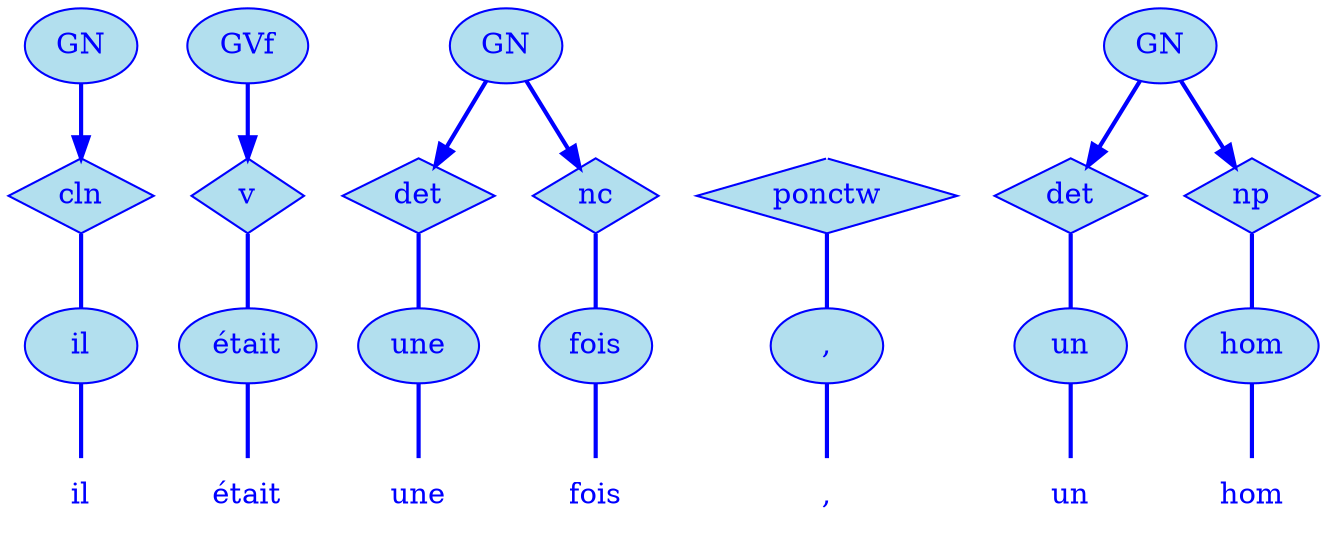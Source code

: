 digraph g {
	graph [bb="0,0,547,252"];
	node [label="\N"];
	graph [_draw_="c 5 -white C 5 -white P 4 0 0 0 252 547 252 547 0 ",
		xdotversion="1.2"];
	"mc1s1_t1#token84" [label=il, shape=plaintext, fillcolor=lightblue2, fontcolor=blue, pos="27,18", width="0.75", height="0.50", _ldraw_="F 14.000000 11 -Times-Roman c 4 -blue T 27 13 0 8 2 -il "];
	"mc1s1_W1#wordmc1s1_t1#token" [label=il, shape=ellipse, fillcolor=lightblue2, fontcolor=blue, pos="27,90", width="0.75", height="0.50", color=blue, style=filled, _draw_="S 6 -filled c 4 -blue C 10 -lightblue2 E 27 90 27 18 ", _ldraw_="F 14.000000 11 -Times-Roman c 4 -blue T 27 85 0 8 2 -il "];
	"mc1s1_P1L1#pos" [label=cln, shape=diamond, fillcolor=lightblue2, fontcolor=blue, pos="27,162", width="0.75", height="0.50", color=blue, style=filled, _draw_="S 6 -filled c 4 -blue C 10 -lightblue2 P 4 27 180 0 162 27 144 54 162 ", _ldraw_="F 14.000000 11 -Times-Roman c 4 -blue T 27 157 0 20 3 -cln "];
	"mc1s1_chk0#chunk" [label=GN, fillcolor=lightblue2, fontcolor=blue, pos="27,234", width="0.75", height="0.50", color=blue, style=filled, arrowhead=doubleoctagon, _draw_="S 6 -filled c 4 -blue C 10 -lightblue2 E 27 234 27 18 ", _ldraw_="F 14.000000 11 -Times-Roman c 4 -blue T 27 229 0 22 2 -GN "];
	"mc1s1_t3#token87" [label=était, shape=plaintext, fillcolor=lightblue2, fontcolor=blue, pos="105,18", width="0.75", height="0.50", _ldraw_="F 14.000000 11 -Times-Roman c 4 -blue T 105 13 0 32 6 -était "];
	"mc1s1_W2#wordmc1s1_t3#token" [label=était, shape=ellipse, fillcolor=lightblue2, fontcolor=blue, pos="105,90", width="0.92", height="0.50", color=blue, style=filled, _draw_="S 6 -filled c 4 -blue C 10 -lightblue2 E 105 90 33 18 ", _ldraw_="F 14.000000 11 -Times-Roman c 4 -blue T 105 85 0 32 6 -était "];
	"mc1s1_P2L1#pos" [label=v, shape=diamond, fillcolor=lightblue2, fontcolor=blue, pos="105,162", width="0.75", height="0.50", color=blue, style=filled, _draw_="S 6 -filled c 4 -blue C 10 -lightblue2 P 4 105 180 78 162 105 144 132 162 ", _ldraw_="F 14.000000 11 -Times-Roman c 4 -blue T 105 157 0 8 1 -v "];
	"mc1s1_chk7#chunk" [label=GVf, fillcolor=lightblue2, fontcolor=blue, pos="105,234", width="0.81", height="0.50", color=blue, style=filled, arrowhead=doubleoctagon, _draw_="S 6 -filled c 4 -blue C 10 -lightblue2 E 105 234 29 18 ", _ldraw_="F 14.000000 11 -Times-Roman c 4 -blue T 105 229 0 26 3 -GVf "];
	"mc1s1_t5#token78" [label=une, shape=plaintext, fillcolor=lightblue2, fontcolor=blue, pos="185,18", width="0.75", height="0.50", _ldraw_="F 14.000000 11 -Times-Roman c 4 -blue T 185 13 0 26 3 -une "];
	"mc1s1_W3#wordmc1s1_t5#token" [label=une, shape=ellipse, fillcolor=lightblue2, fontcolor=blue, pos="185,90", width="0.81", height="0.50", color=blue, style=filled, _draw_="S 6 -filled c 4 -blue C 10 -lightblue2 E 185 90 29 18 ", _ldraw_="F 14.000000 11 -Times-Roman c 4 -blue T 185 85 0 26 3 -une "];
	"mc1s1_P4L1#pos" [label=det, shape=diamond, fillcolor=lightblue2, fontcolor=blue, pos="185,162", width="0.75", height="0.50", color=blue, style=filled, _draw_="S 6 -filled c 4 -blue C 10 -lightblue2 P 4 185 180 158 162 185 144 212 162 ", _ldraw_="F 14.000000 11 -Times-Roman c 4 -blue T 185 157 0 23 3 -det "];
	"mc1s1_t7#token16" [label=fois, shape=plaintext, fillcolor=lightblue2, fontcolor=blue, pos="259,18", width="0.75", height="0.50", _ldraw_="F 14.000000 11 -Times-Roman c 4 -blue T 259 13 0 23 4 -fois "];
	"mc1s1_W4#wordmc1s1_t7#token" [label=fois, shape=ellipse, fillcolor=lightblue2, fontcolor=blue, pos="259,90", width="0.75", height="0.50", color=blue, style=filled, _draw_="S 6 -filled c 4 -blue C 10 -lightblue2 E 259 90 27 18 ", _ldraw_="F 14.000000 11 -Times-Roman c 4 -blue T 259 85 0 23 4 -fois "];
	"mc1s1_P8L2#pos" [label=nc, shape=diamond, fillcolor=lightblue2, fontcolor=blue, pos="258,162", width="0.75", height="0.50", color=blue, style=filled, _draw_="S 6 -filled c 4 -blue C 10 -lightblue2 P 4 258 180 231 162 258 144 285 162 ", _ldraw_="F 14.000000 11 -Times-Roman c 4 -blue T 258 157 0 16 2 -nc "];
	"mc1s1_chk2#chunk" [label=GN, fillcolor=lightblue2, fontcolor=blue, pos="222,234", width="0.75", height="0.50", color=blue, style=filled, arrowhead=doubleoctagon, _draw_="S 6 -filled c 4 -blue C 10 -lightblue2 E 222 234 27 18 ", _ldraw_="F 14.000000 11 -Times-Roman c 4 -blue T 222 229 0 22 2 -GN "];
	"mc1s1_t8#token94" [label=",", shape=plaintext, fillcolor=lightblue2, fontcolor=blue, pos="349,18", width="0.75", height="0.50", _ldraw_="F 14.000000 11 -Times-Roman c 4 -blue T 349 13 0 5 1 -, "];
	"mc1s1_W5#wordmc1s1_t8#token" [label=",", shape=ellipse, fillcolor=lightblue2, fontcolor=blue, pos="349,90", width="0.75", height="0.50", color=blue, style=filled, _draw_="S 6 -filled c 4 -blue C 10 -lightblue2 E 349 90 27 18 ", _ldraw_="F 14.000000 11 -Times-Roman c 4 -blue T 349 85 0 5 1 -, "];
	"mc1s1_P9L1#pos" [label=ponctw, shape=diamond, fillcolor=lightblue2, fontcolor=blue, pos="349,162", width="1.28", height="0.50", color=blue, style=filled, _draw_="S 6 -filled c 4 -blue C 10 -lightblue2 P 4 349 180 303 162 349 144 395 162 ", _ldraw_="F 14.000000 11 -Times-Roman c 4 -blue T 349 157 0 51 6 -ponctw "];
	"mc1s1_t10#token36" [label=un, shape=plaintext, fillcolor=lightblue2, fontcolor=blue, pos="438,18", width="0.75", height="0.50", _ldraw_="F 14.000000 11 -Times-Roman c 4 -blue T 438 13 0 18 2 -un "];
	"mc1s1_W6#wordmc1s1_t10#token" [label=un, shape=ellipse, fillcolor=lightblue2, fontcolor=blue, pos="438,90", width="0.75", height="0.50", color=blue, style=filled, _draw_="S 6 -filled c 4 -blue C 10 -lightblue2 E 438 90 27 18 ", _ldraw_="F 14.000000 11 -Times-Roman c 4 -blue T 438 85 0 18 2 -un "];
	"mc1s1_P12L1#pos" [label=det, shape=diamond, fillcolor=lightblue2, fontcolor=blue, pos="440,162", width="0.75", height="0.50", color=blue, style=filled, _draw_="S 6 -filled c 4 -blue C 10 -lightblue2 P 4 440 180 413 162 440 144 467 162 ", _ldraw_="F 14.000000 11 -Times-Roman c 4 -blue T 440 157 0 23 3 -det "];
	"mc1s1_t12#token87" [label=hom, shape=plaintext, fillcolor=lightblue2, fontcolor=blue, pos="515,18", width="0.75", height="0.50", _ldraw_="F 14.000000 11 -Times-Roman c 4 -blue T 515 13 0 30 3 -hom "];
	"mc1s1_W7#wordmc1s1_t12#token" [label=hom, shape=ellipse, fillcolor=lightblue2, fontcolor=blue, pos="515,90", width="0.89", height="0.50", color=blue, style=filled, _draw_="S 6 -filled c 4 -blue C 10 -lightblue2 E 515 90 32 18 ", _ldraw_="F 14.000000 11 -Times-Roman c 4 -blue T 515 85 0 30 3 -hom "];
	"mc1s1_P27#pos" [label=np, shape=diamond, fillcolor=lightblue2, fontcolor=blue, pos="513,162", width="0.75", height="0.50", color=blue, style=filled, _draw_="S 6 -filled c 4 -blue C 10 -lightblue2 P 4 513 180 486 162 513 144 540 162 ", _ldraw_="F 14.000000 11 -Times-Roman c 4 -blue T 513 157 0 17 2 -np "];
	"mc1s1_chk3#chunk" [label=GN, fillcolor=lightblue2, fontcolor=blue, pos="476,234", width="0.75", height="0.50", color=blue, style=filled, arrowhead=doubleoctagon, _draw_="S 6 -filled c 4 -blue C 10 -lightblue2 E 476 234 27 18 ", _ldraw_="F 14.000000 11 -Times-Roman c 4 -blue T 476 229 0 22 2 -GN "];
	"mc1s1_P9L1#pos#empty" [shape=point, fillcolor=white, fontcolor=white, pos="349,234", width="0.06", height="0.06", color=white, size=2, _draw_="S 6 -filled c 5 -white C 5 -white E 349 234 2 2 "];
	"mc1s1_W1#wordmc1s1_t1#token" -> "mc1s1_t1#token84" [arrowhead=none, color=blue, fontcolor=blue, style=bold, minlen=1, pos="27,72 27,61 27,47 27,36", _draw_="S 4 -bold c 4 -blue B 4 27 72 27 61 27 47 27 36 "];
	"mc1s1_P1L1#pos" -> "mc1s1_W1#wordmc1s1_t1#token" [arrowhead=none, color=blue, fontcolor=blue, style=bold, minlen=1, pos="27,144 27,133 27,119 27,108", _draw_="S 4 -bold c 4 -blue B 4 27 144 27 133 27 119 27 108 "];
	"mc1s1_chk0#chunk" -> "mc1s1_P1L1#pos" [color=blue, fontcolor=blue, style=bold, minlen=1, pos="e,27,180 27,216 27,208 27,199 27,190", shape=normal, _draw_="S 4 -bold c 4 -blue B 4 27 216 27 208 27 199 27 190 ", _hdraw_="S 5 -solid S 15 -setlinewidth(1) c 4 -blue C 4 -blue P 3 31 190 27 180 24 190 "];
	"mc1s1_W2#wordmc1s1_t3#token" -> "mc1s1_t3#token87" [arrowhead=none, color=blue, fontcolor=blue, style=bold, minlen=1, pos="105,72 105,61 105,47 105,36", _draw_="S 4 -bold c 4 -blue B 4 105 72 105 61 105 47 105 36 "];
	"mc1s1_P2L1#pos" -> "mc1s1_W2#wordmc1s1_t3#token" [arrowhead=none, color=blue, fontcolor=blue, style=bold, minlen=1, pos="105,144 105,133 105,119 105,108", _draw_="S 4 -bold c 4 -blue B 4 105 144 105 133 105 119 105 108 "];
	"mc1s1_chk7#chunk" -> "mc1s1_P2L1#pos" [color=blue, fontcolor=blue, style=bold, minlen=1, pos="e,105,180 105,216 105,208 105,199 105,190", shape=normal, _draw_="S 4 -bold c 4 -blue B 4 105 216 105 208 105 199 105 190 ", _hdraw_="S 5 -solid S 15 -setlinewidth(1) c 4 -blue C 4 -blue P 3 109 190 105 180 102 190 "];
	"mc1s1_W3#wordmc1s1_t5#token" -> "mc1s1_t5#token78" [arrowhead=none, color=blue, fontcolor=blue, style=bold, minlen=1, pos="185,72 185,61 185,47 185,36", _draw_="S 4 -bold c 4 -blue B 4 185 72 185 61 185 47 185 36 "];
	"mc1s1_P4L1#pos" -> "mc1s1_W3#wordmc1s1_t5#token" [arrowhead=none, color=blue, fontcolor=blue, style=bold, minlen=1, pos="185,144 185,133 185,119 185,108", _draw_="S 4 -bold c 4 -blue B 4 185 144 185 133 185 119 185 108 "];
	"mc1s1_W4#wordmc1s1_t7#token" -> "mc1s1_t7#token16" [arrowhead=none, color=blue, fontcolor=blue, style=bold, minlen=1, pos="259,72 259,61 259,47 259,36", _draw_="S 4 -bold c 4 -blue B 4 259 72 259 61 259 47 259 36 "];
	"mc1s1_P8L2#pos" -> "mc1s1_W4#wordmc1s1_t7#token" [arrowhead=none, color=blue, fontcolor=blue, style=bold, minlen=1, pos="258,144 259,133 259,119 259,108", _draw_="S 4 -bold c 4 -blue B 4 258 144 259 133 259 119 259 108 "];
	"mc1s1_chk2#chunk" -> "mc1s1_P4L1#pos" [color=blue, fontcolor=blue, style=bold, minlen=1, pos="e,192,176 213,217 208,208 202,195 197,185", shape=normal, _draw_="S 4 -bold c 4 -blue B 4 213 217 208 208 202 195 197 185 ", _hdraw_="S 5 -solid S 15 -setlinewidth(1) c 4 -blue C 4 -blue P 3 200 183 192 176 194 186 "];
	"mc1s1_chk2#chunk" -> "mc1s1_P8L2#pos" [color=blue, fontcolor=blue, style=bold, minlen=1, pos="e,251,176 231,217 236,207 241,195 246,185", shape=normal, _draw_="S 4 -bold c 4 -blue B 4 231 217 236 207 241 195 246 185 ", _hdraw_="S 5 -solid S 15 -setlinewidth(1) c 4 -blue C 4 -blue P 3 249 186 251 176 243 183 "];
	"mc1s1_W5#wordmc1s1_t8#token" -> "mc1s1_t8#token94" [arrowhead=none, color=blue, fontcolor=blue, style=bold, minlen=1, pos="349,72 349,61 349,47 349,36", _draw_="S 4 -bold c 4 -blue B 4 349 72 349 61 349 47 349 36 "];
	"mc1s1_P9L1#pos" -> "mc1s1_W5#wordmc1s1_t8#token" [arrowhead=none, color=blue, fontcolor=blue, style=bold, minlen=1, pos="349,144 349,133 349,119 349,108", _draw_="S 4 -bold c 4 -blue B 4 349 144 349 133 349 119 349 108 "];
	"mc1s1_W6#wordmc1s1_t10#token" -> "mc1s1_t10#token36" [arrowhead=none, color=blue, fontcolor=blue, style=bold, minlen=1, pos="438,72 438,61 438,47 438,36", _draw_="S 4 -bold c 4 -blue B 4 438 72 438 61 438 47 438 36 "];
	"mc1s1_P12L1#pos" -> "mc1s1_W6#wordmc1s1_t10#token" [arrowhead=none, color=blue, fontcolor=blue, style=bold, minlen=1, pos="440,144 439,133 439,119 439,108", _draw_="S 4 -bold c 4 -blue B 4 440 144 439 133 439 119 439 108 "];
	"mc1s1_W7#wordmc1s1_t12#token" -> "mc1s1_t12#token87" [arrowhead=none, color=blue, fontcolor=blue, style=bold, minlen=1, pos="515,72 515,61 515,47 515,36", _draw_="S 4 -bold c 4 -blue B 4 515 72 515 61 515 47 515 36 "];
	"mc1s1_P27#pos" -> "mc1s1_W7#wordmc1s1_t12#token" [arrowhead=none, color=blue, fontcolor=blue, style=bold, minlen=1, pos="513,144 514,133 514,119 514,108", _draw_="S 4 -bold c 4 -blue B 4 513 144 514 133 514 119 514 108 "];
	"mc1s1_chk3#chunk" -> "mc1s1_P12L1#pos" [color=blue, fontcolor=blue, style=bold, minlen=1, pos="e,447,176 467,217 462,207 457,195 452,185", shape=normal, _draw_="S 4 -bold c 4 -blue B 4 467 217 462 207 457 195 452 185 ", _hdraw_="S 5 -solid S 15 -setlinewidth(1) c 4 -blue C 4 -blue P 3 455 183 447 176 449 186 "];
	"mc1s1_chk3#chunk" -> "mc1s1_P27#pos" [color=blue, fontcolor=blue, style=bold, minlen=1, pos="e,506,176 485,217 490,208 496,195 501,185", shape=normal, _draw_="S 4 -bold c 4 -blue B 4 485 217 490 208 496 195 501 185 ", _hdraw_="S 5 -solid S 15 -setlinewidth(1) c 4 -blue C 4 -blue P 3 504 186 506 176 498 183 "];
	"mc1s1_P9L1#pos#empty" -> "mc1s1_P9L1#pos" [color=white, fontcolor=white, minlen=1, pos="e,349,180 349,232 349,225 349,207 349,190", shape=none, _draw_="c 5 -white B 4 349 232 349 225 349 207 349 190 ", _hdraw_="S 5 -solid S 15 -setlinewidth(1) c 5 -white C 5 -white P 3 353 190 349 180 346 190 "];
}
